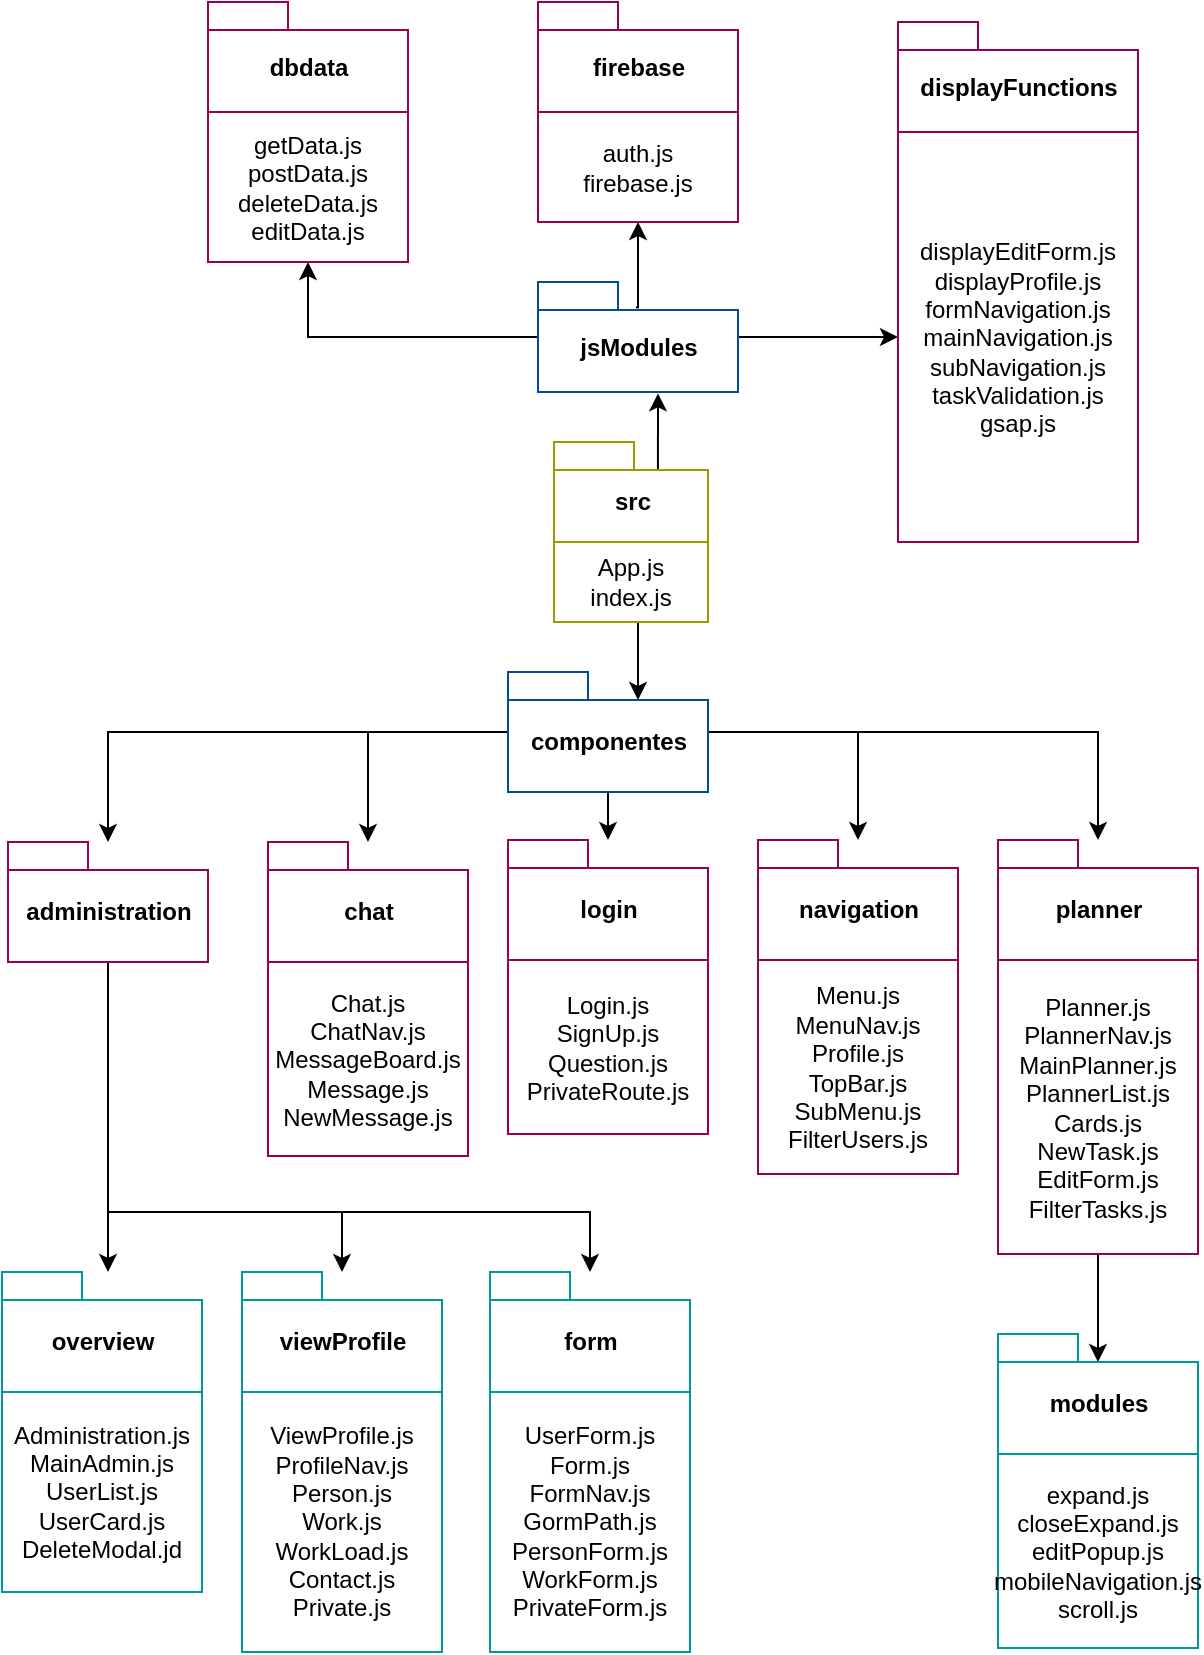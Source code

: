 <mxfile version="13.10.0" type="embed">
    <diagram id="4jElUf-aEU4MESOXDwso" name="Page-1">
        <mxGraphModel dx="963" dy="1184" grid="1" gridSize="10" guides="1" tooltips="1" connect="1" arrows="1" fold="1" page="1" pageScale="1" pageWidth="827" pageHeight="1169" math="0" shadow="0">
            <root>
                <mxCell id="0"/>
                <mxCell id="1" parent="0"/>
                <mxCell id="71" style="edgeStyle=orthogonalEdgeStyle;rounded=0;orthogonalLoop=1;jettySize=auto;html=1;exitX=0.675;exitY=0.3;exitDx=0;exitDy=0;exitPerimeter=0;entryX=0.597;entryY=1.012;entryDx=0;entryDy=0;entryPerimeter=0;" edge="1" parent="1" source="2" target="5">
                    <mxGeometry relative="1" as="geometry">
                        <mxPoint x="338" y="205" as="targetPoint"/>
                        <Array as="points">
                            <mxPoint x="348" y="206"/>
                        </Array>
                    </mxGeometry>
                </mxCell>
                <mxCell id="73" style="edgeStyle=orthogonalEdgeStyle;rounded=0;orthogonalLoop=1;jettySize=auto;html=1;entryX=0.65;entryY=0.233;entryDx=0;entryDy=0;entryPerimeter=0;" edge="1" parent="1" source="2" target="6">
                    <mxGeometry relative="1" as="geometry"/>
                </mxCell>
                <mxCell id="2" value="src" style="shape=folder;fontStyle=1;spacingTop=10;tabWidth=40;tabHeight=14;tabPosition=left;html=1;strokeColor=#999900;" vertex="1" parent="1">
                    <mxGeometry x="296" y="230" width="77" height="50" as="geometry"/>
                </mxCell>
                <mxCell id="74" style="edgeStyle=orthogonalEdgeStyle;rounded=0;orthogonalLoop=1;jettySize=auto;html=1;entryX=0.5;entryY=1;entryDx=0;entryDy=0;" edge="1" parent="1" source="5" target="10">
                    <mxGeometry relative="1" as="geometry"/>
                </mxCell>
                <mxCell id="75" style="edgeStyle=orthogonalEdgeStyle;rounded=0;orthogonalLoop=1;jettySize=auto;html=1;entryX=0.5;entryY=1;entryDx=0;entryDy=0;exitX=0.49;exitY=0.23;exitDx=0;exitDy=0;exitPerimeter=0;" edge="1" parent="1" source="5" target="12">
                    <mxGeometry relative="1" as="geometry">
                        <Array as="points">
                            <mxPoint x="338" y="163"/>
                        </Array>
                    </mxGeometry>
                </mxCell>
                <mxCell id="76" style="edgeStyle=orthogonalEdgeStyle;rounded=0;orthogonalLoop=1;jettySize=auto;html=1;entryX=0;entryY=0.5;entryDx=0;entryDy=0;" edge="1" parent="1" source="5" target="11">
                    <mxGeometry relative="1" as="geometry"/>
                </mxCell>
                <mxCell id="5" value="jsModules" style="shape=folder;fontStyle=1;spacingTop=10;tabWidth=40;tabHeight=14;tabPosition=left;html=1;strokeColor=#004C99;" vertex="1" parent="1">
                    <mxGeometry x="288" y="150" width="100" height="55" as="geometry"/>
                </mxCell>
                <mxCell id="77" style="edgeStyle=orthogonalEdgeStyle;rounded=0;orthogonalLoop=1;jettySize=auto;html=1;" edge="1" parent="1" source="6" target="26">
                    <mxGeometry relative="1" as="geometry"/>
                </mxCell>
                <mxCell id="78" style="edgeStyle=orthogonalEdgeStyle;rounded=0;orthogonalLoop=1;jettySize=auto;html=1;" edge="1" parent="1" source="6" target="27">
                    <mxGeometry relative="1" as="geometry"/>
                </mxCell>
                <mxCell id="79" style="edgeStyle=orthogonalEdgeStyle;rounded=0;orthogonalLoop=1;jettySize=auto;html=1;" edge="1" parent="1" source="6" target="28">
                    <mxGeometry relative="1" as="geometry"/>
                </mxCell>
                <mxCell id="80" style="edgeStyle=orthogonalEdgeStyle;rounded=0;orthogonalLoop=1;jettySize=auto;html=1;" edge="1" parent="1" source="6" target="29">
                    <mxGeometry relative="1" as="geometry"/>
                </mxCell>
                <mxCell id="81" style="edgeStyle=orthogonalEdgeStyle;rounded=0;orthogonalLoop=1;jettySize=auto;html=1;" edge="1" parent="1" source="6" target="30">
                    <mxGeometry relative="1" as="geometry"/>
                </mxCell>
                <mxCell id="6" value="componentes" style="shape=folder;fontStyle=1;spacingTop=10;tabWidth=40;tabHeight=14;tabPosition=left;html=1;strokeColor=#004C99;" vertex="1" parent="1">
                    <mxGeometry x="273" y="345" width="100" height="60" as="geometry"/>
                </mxCell>
                <mxCell id="86" style="edgeStyle=orthogonalEdgeStyle;rounded=0;orthogonalLoop=1;jettySize=auto;html=1;" edge="1" parent="1" source="26">
                    <mxGeometry relative="1" as="geometry">
                        <mxPoint x="73.0" y="645" as="targetPoint"/>
                    </mxGeometry>
                </mxCell>
                <mxCell id="87" style="edgeStyle=orthogonalEdgeStyle;rounded=0;orthogonalLoop=1;jettySize=auto;html=1;" edge="1" parent="1" source="26" target="32">
                    <mxGeometry relative="1" as="geometry">
                        <Array as="points">
                            <mxPoint x="73" y="615"/>
                            <mxPoint x="190" y="615"/>
                        </Array>
                    </mxGeometry>
                </mxCell>
                <mxCell id="88" style="edgeStyle=orthogonalEdgeStyle;rounded=0;orthogonalLoop=1;jettySize=auto;html=1;" edge="1" parent="1" source="26" target="33">
                    <mxGeometry relative="1" as="geometry">
                        <Array as="points">
                            <mxPoint x="73" y="615"/>
                            <mxPoint x="314" y="615"/>
                        </Array>
                    </mxGeometry>
                </mxCell>
                <mxCell id="26" value="administration" style="shape=folder;fontStyle=1;spacingTop=10;tabWidth=40;tabHeight=14;tabPosition=left;html=1;strokeColor=#99004D;" vertex="1" parent="1">
                    <mxGeometry x="23" y="430" width="100" height="60" as="geometry"/>
                </mxCell>
                <mxCell id="68" style="edgeStyle=orthogonalEdgeStyle;rounded=0;orthogonalLoop=1;jettySize=auto;html=1;" edge="1" parent="1" source="57">
                    <mxGeometry relative="1" as="geometry">
                        <mxPoint x="568" y="690" as="targetPoint"/>
                        <Array as="points">
                            <mxPoint x="568" y="690"/>
                        </Array>
                    </mxGeometry>
                </mxCell>
                <mxCell id="89" value="App.js&lt;br&gt;index.js" style="rounded=0;whiteSpace=wrap;html=1;strokeColor=#999900;" vertex="1" parent="1">
                    <mxGeometry x="296" y="280" width="77" height="40" as="geometry"/>
                </mxCell>
                <mxCell id="8" value="displayFunctions" style="shape=folder;fontStyle=1;spacingTop=10;tabWidth=40;tabHeight=14;tabPosition=left;html=1;strokeColor=#99004D;" vertex="1" parent="1">
                    <mxGeometry x="468" y="20" width="120" height="55" as="geometry"/>
                </mxCell>
                <mxCell id="11" value="displayEditForm.js&lt;br&gt;displayProfile.js&lt;br&gt;formNavigation.js&lt;br&gt;mainNavigation.js&lt;br&gt;subNavigation.js&lt;br&gt;taskValidation.js&lt;br&gt;gsap.js&lt;br&gt;" style="rounded=0;whiteSpace=wrap;html=1;strokeColor=#99004D;" vertex="1" parent="1">
                    <mxGeometry x="468" y="75" width="120" height="205" as="geometry"/>
                </mxCell>
                <mxCell id="9" value="firebase&lt;br&gt;" style="shape=folder;fontStyle=1;spacingTop=10;tabWidth=40;tabHeight=14;tabPosition=left;html=1;strokeColor=#99004D;" vertex="1" parent="1">
                    <mxGeometry x="288" y="10" width="100" height="55" as="geometry"/>
                </mxCell>
                <mxCell id="12" value="auth.js&lt;br&gt;firebase.js" style="rounded=0;whiteSpace=wrap;html=1;strokeColor=#99004D;" vertex="1" parent="1">
                    <mxGeometry x="288" y="65" width="100" height="55" as="geometry"/>
                </mxCell>
                <mxCell id="7" value="dbdata" style="shape=folder;fontStyle=1;spacingTop=10;tabWidth=40;tabHeight=14;tabPosition=left;html=1;strokeColor=#99004D;" vertex="1" parent="1">
                    <mxGeometry x="123" y="10" width="100" height="55" as="geometry"/>
                </mxCell>
                <mxCell id="10" value="getData.js&lt;br&gt;postData.js&lt;br&gt;deleteData.js&lt;br&gt;editData.js" style="rounded=0;whiteSpace=wrap;html=1;strokeColor=#99004D;" vertex="1" parent="1">
                    <mxGeometry x="123" y="65" width="100" height="75" as="geometry"/>
                </mxCell>
                <mxCell id="27" value="chat" style="shape=folder;fontStyle=1;spacingTop=10;tabWidth=40;tabHeight=14;tabPosition=left;html=1;strokeColor=#99004D;" vertex="1" parent="1">
                    <mxGeometry x="153" y="430" width="100" height="60" as="geometry"/>
                </mxCell>
                <mxCell id="48" value="Chat.js&lt;br&gt;ChatNav.js&lt;br&gt;MessageBoard.js&lt;br&gt;Message.js&lt;br&gt;NewMessage.js" style="rounded=0;whiteSpace=wrap;html=1;strokeColor=#99004D;" vertex="1" parent="1">
                    <mxGeometry x="153" y="490" width="100" height="97" as="geometry"/>
                </mxCell>
                <mxCell id="28" value="login" style="shape=folder;fontStyle=1;spacingTop=10;tabWidth=40;tabHeight=14;tabPosition=left;html=1;strokeColor=#99004D;" vertex="1" parent="1">
                    <mxGeometry x="273" y="429" width="100" height="60" as="geometry"/>
                </mxCell>
                <mxCell id="49" value="Login.js&lt;br&gt;SignUp.js&lt;br&gt;Question.js&lt;br&gt;PrivateRoute.js" style="rounded=0;whiteSpace=wrap;html=1;strokeColor=#99004D;" vertex="1" parent="1">
                    <mxGeometry x="273" y="489" width="100" height="87" as="geometry"/>
                </mxCell>
                <mxCell id="29" value="navigation" style="shape=folder;fontStyle=1;spacingTop=10;tabWidth=40;tabHeight=14;tabPosition=left;html=1;strokeColor=#99004D;" vertex="1" parent="1">
                    <mxGeometry x="398" y="429" width="100" height="60" as="geometry"/>
                </mxCell>
                <mxCell id="50" value="Menu.js&lt;br&gt;MenuNav.js&lt;br&gt;Profile.js&lt;br&gt;TopBar.js&lt;br&gt;SubMenu.js&lt;br&gt;FilterUsers.js" style="rounded=0;whiteSpace=wrap;html=1;strokeColor=#99004D;" vertex="1" parent="1">
                    <mxGeometry x="398" y="489" width="100" height="107" as="geometry"/>
                </mxCell>
                <mxCell id="30" value="planner" style="shape=folder;fontStyle=1;spacingTop=10;tabWidth=40;tabHeight=14;tabPosition=left;html=1;strokeColor=#99004D;" vertex="1" parent="1">
                    <mxGeometry x="518" y="429" width="100" height="60" as="geometry"/>
                </mxCell>
                <mxCell id="57" value="Planner.js&lt;br&gt;PlannerNav.js&lt;br&gt;MainPlanner.js&lt;br&gt;PlannerList.js&lt;br&gt;Cards.js&lt;br&gt;NewTask.js&lt;br&gt;EditForm.js&lt;br&gt;FilterTasks.js" style="rounded=0;whiteSpace=wrap;html=1;strokeColor=#99004D;" vertex="1" parent="1">
                    <mxGeometry x="518" y="489" width="100" height="147" as="geometry"/>
                </mxCell>
                <mxCell id="31" value="overview" style="shape=folder;fontStyle=1;spacingTop=10;tabWidth=40;tabHeight=14;tabPosition=left;html=1;strokeColor=#009999;" vertex="1" parent="1">
                    <mxGeometry x="20" y="645" width="100" height="60" as="geometry"/>
                </mxCell>
                <mxCell id="38" value="Administration.js&lt;br&gt;MainAdmin.js&lt;br&gt;UserList.js&lt;br&gt;UserCard.js&lt;br&gt;DeleteModal.jd" style="rounded=0;whiteSpace=wrap;html=1;strokeColor=#009999;" vertex="1" parent="1">
                    <mxGeometry x="20" y="705" width="100" height="100" as="geometry"/>
                </mxCell>
                <mxCell id="32" value="viewProfile" style="shape=folder;fontStyle=1;spacingTop=10;tabWidth=40;tabHeight=14;tabPosition=left;html=1;strokeColor=#009999;" vertex="1" parent="1">
                    <mxGeometry x="140" y="645" width="100" height="60" as="geometry"/>
                </mxCell>
                <mxCell id="37" value="ViewProfile.js&lt;br&gt;ProfileNav.js&lt;br&gt;Person.js&lt;br&gt;Work.js&lt;br&gt;WorkLoad.js&lt;br&gt;Contact.js&lt;br&gt;Private.js" style="rounded=0;whiteSpace=wrap;html=1;strokeColor=#009999;" vertex="1" parent="1">
                    <mxGeometry x="140" y="705" width="100" height="130" as="geometry"/>
                </mxCell>
                <mxCell id="33" value="form" style="shape=folder;fontStyle=1;spacingTop=10;tabWidth=40;tabHeight=14;tabPosition=left;html=1;strokeColor=#009999;" vertex="1" parent="1">
                    <mxGeometry x="264" y="645" width="100" height="60" as="geometry"/>
                </mxCell>
                <mxCell id="39" value="UserForm.js&lt;br&gt;Form.js&lt;br&gt;FormNav.js&lt;br&gt;GormPath.js&lt;br&gt;PersonForm.js&lt;br&gt;WorkForm.js&lt;br&gt;PrivateForm.js" style="rounded=0;whiteSpace=wrap;html=1;strokeColor=#009999;" vertex="1" parent="1">
                    <mxGeometry x="264" y="705" width="100" height="130" as="geometry"/>
                </mxCell>
                <mxCell id="58" value="modules" style="shape=folder;fontStyle=1;spacingTop=10;tabWidth=40;tabHeight=14;tabPosition=left;html=1;strokeColor=#009999;" vertex="1" parent="1">
                    <mxGeometry x="518" y="676" width="100" height="60" as="geometry"/>
                </mxCell>
                <mxCell id="59" value="expand.js&lt;br&gt;closeExpand.js&lt;br&gt;editPopup.js&lt;br&gt;mobileNavigation.js&lt;br&gt;scroll.js&lt;br&gt;" style="rounded=0;whiteSpace=wrap;html=1;strokeColor=#009999;" vertex="1" parent="1">
                    <mxGeometry x="518" y="736" width="100" height="97" as="geometry"/>
                </mxCell>
            </root>
        </mxGraphModel>
    </diagram>
</mxfile>